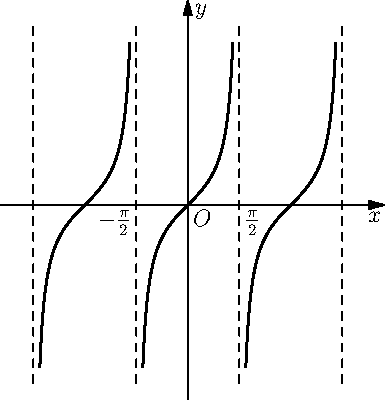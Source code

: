 size(0,200);
import graph;
import math;
real f(real x){return tan(x);}
real c=pi/2-0.2;
guide f=graph(f,-c,c);
draw(f^^shift(pi)*f^^shift(-pi)*f,linewidth(1));
path p=(pi/2,-f(c)-0.5)--(pi/2,f(c)+0.5);
draw(p^^shift(pi)*p^^shift(-pi)*p^^shift(-2pi)*p,dashed);
label("$O$",(0,0),SE);
label("$\frac{\pi}{2}$",pi/2,SE);
label("$-\frac{\pi}{2}$",-pi/2,SW);
ylimits(-tan(c)-1,tan(c)+1);
xlimits(-pi-pi/2-1,pi+pi/2+1);
xaxis("$x$",Arrow());
yaxis(Label("$y$",align=E),Arrow());
